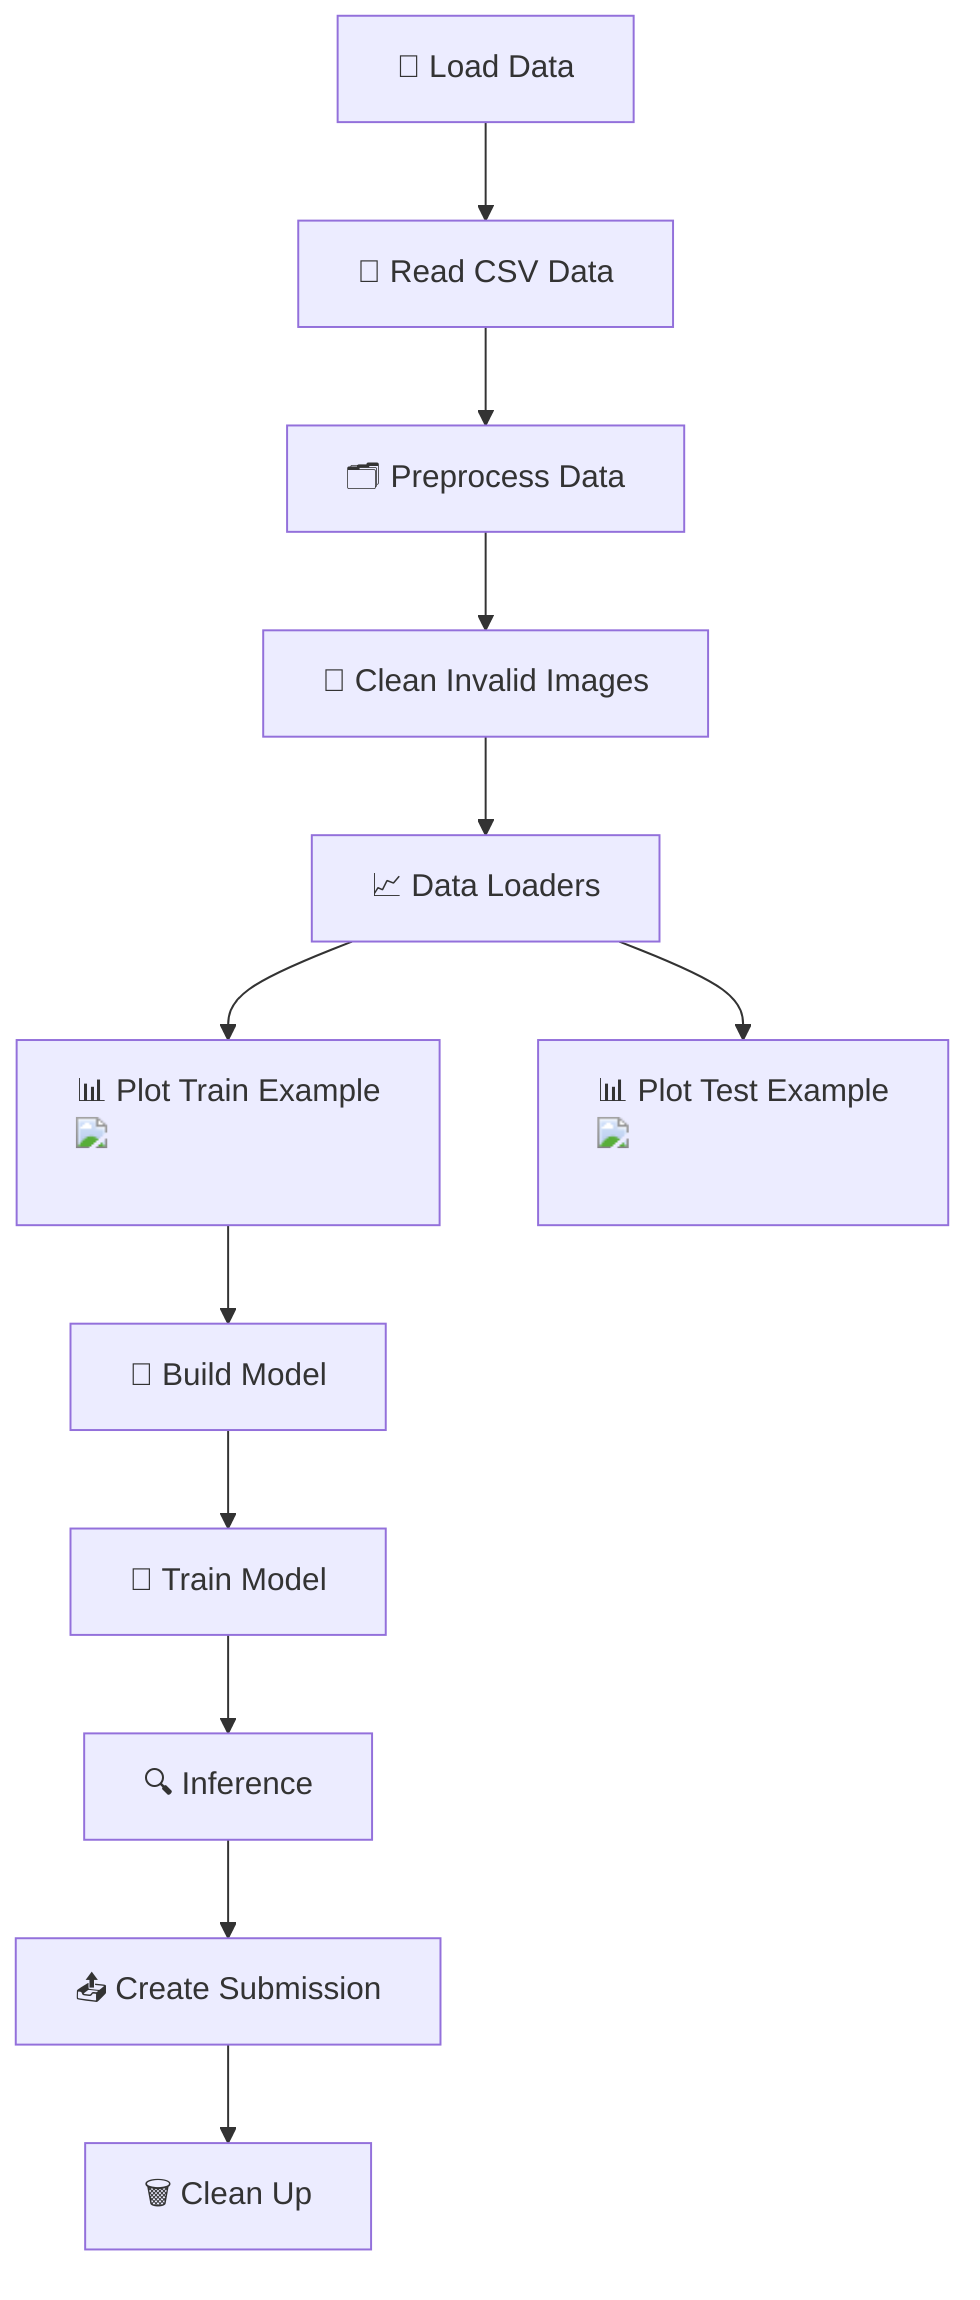 graph TD;
    A["📂 Load Data"] --> B["📝 Read CSV Data"]
    B --> C["🗂 Preprocess Data"]
    C --> D["🚧 Clean Invalid Images"]
    D --> E["📈 Data Loaders"]
    E --> F["📊 Plot Train Example <img src='dummy_plots/scatter_plot_template.svg'/> <br/>"]
    E --> G["📊 Plot Test Example <img src='dummy_plots/scatter_plot_template.svg'/> <br/>"]
    F --> H["🧠 Build Model"]
    H --> I["🚂 Train Model"]
    I --> J["🔍 Inference"]
    J --> K["📤 Create Submission"]
    K --> L["🗑 Clean Up"]
